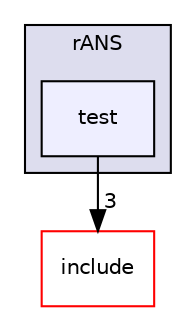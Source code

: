 digraph "/home/travis/build/AliceO2Group/AliceO2/Utilities/rANS/test" {
  bgcolor=transparent;
  compound=true
  node [ fontsize="10", fontname="Helvetica"];
  edge [ labelfontsize="10", labelfontname="Helvetica"];
  subgraph clusterdir_ec14eb73eaee628e81cdf49beb7826f2 {
    graph [ bgcolor="#ddddee", pencolor="black", label="rANS" fontname="Helvetica", fontsize="10", URL="dir_ec14eb73eaee628e81cdf49beb7826f2.html"]
  dir_7ae2f7280dac741b38633004aac6bc98 [shape=box, label="test", style="filled", fillcolor="#eeeeff", pencolor="black", URL="dir_7ae2f7280dac741b38633004aac6bc98.html"];
  }
  dir_6457007ee79fd0f642811f7d23f262dc [shape=box label="include" color="red" URL="dir_6457007ee79fd0f642811f7d23f262dc.html"];
  dir_7ae2f7280dac741b38633004aac6bc98->dir_6457007ee79fd0f642811f7d23f262dc [headlabel="3", labeldistance=1.5 headhref="dir_000749_000535.html"];
}
